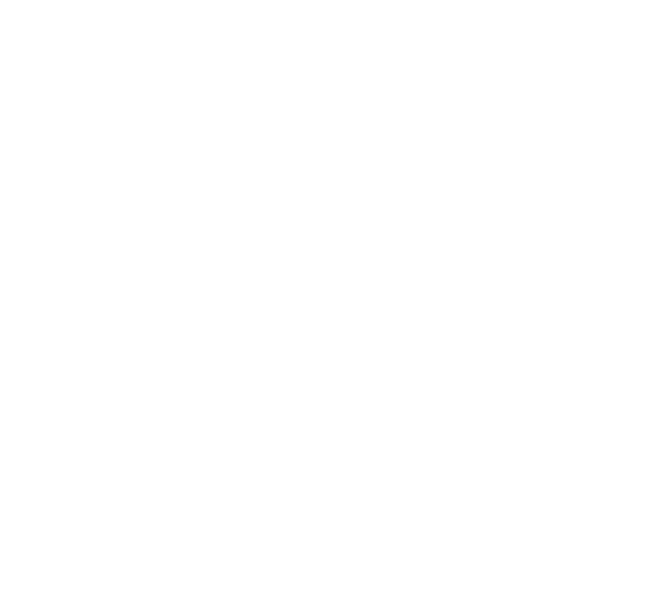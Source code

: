 digraph "scheduler input for foo:" {
	rankdir="BT";
	bgcolor="transparent";

	Node0x410dd88 [shape=record,shape=Mrecord,label="{TargetConstant\<2\>|{<d0>i32}}", penwidth=3,color="white",fontname="Calibri",fontsize=16,fontcolor="white"];
	Node0x410de90 [shape=record,shape=Mrecord,label="{{<s0>0}|MOVWi16|{<d0>i32}}", penwidth=3,color="white",fontname="Calibri",fontsize=16,fontcolor="white"];
	Node0x410de90:s0 -> Node0x410dd88:d0[penwidth=3,color="white",fontname="Calibri",fontsize=16,fontcolor="white"];
	Node0x410df98 [shape=record,shape=Mrecord,label="{TargetConstant\<1\>|{<d0>i32}}", penwidth=3,color="white",fontname="Calibri",fontsize=16,fontcolor="white"];
	Node0x410e0a0 [shape=record,shape=Mrecord,label="{{<s0>0|<s1>1}|MOVTi16|{<d0>i32}}", penwidth=3,color="white",fontname="Calibri",fontsize=16,fontcolor="white"];
	Node0x410e0a0:s0 -> Node0x410de90:d0[penwidth=3,color="white",fontname="Calibri",fontsize=16,fontcolor="white"];
	Node0x410e0a0:s1 -> Node0x410df98:d0[penwidth=3,color="white",fontname="Calibri",fontsize=16,fontcolor="white"];
}
